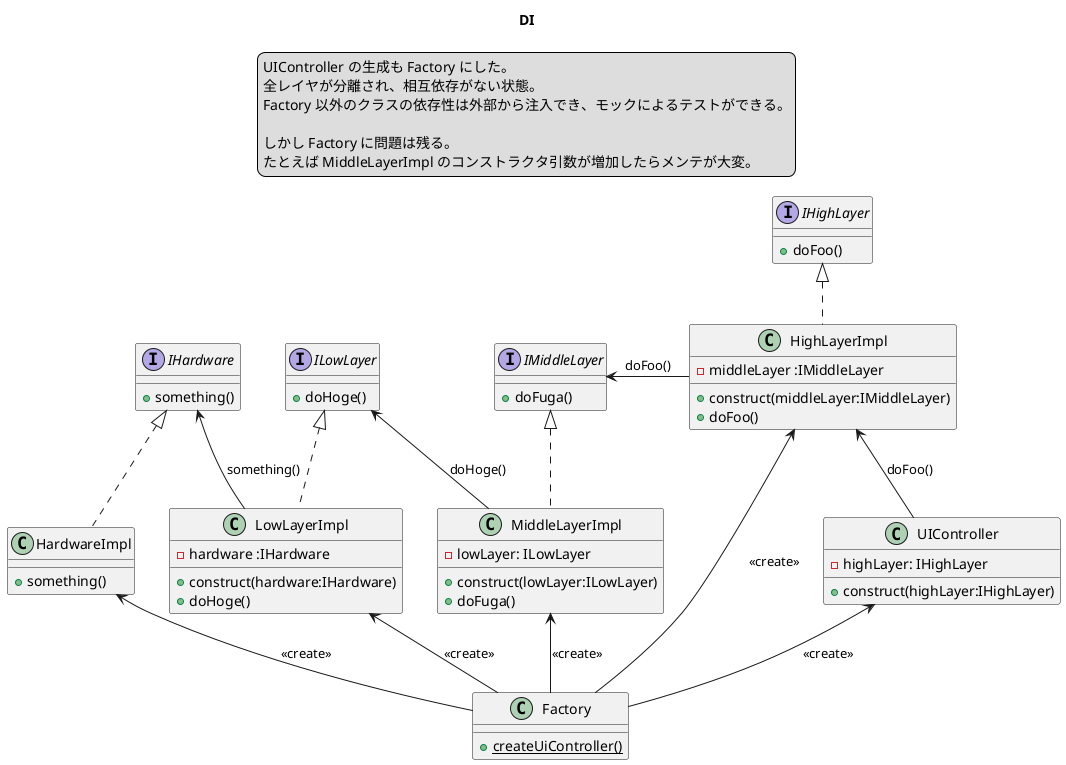 @startuml
title
  DI
endtitle

legend top
  UIController の生成も Factory にした。
  全レイヤが分離され、相互依存がない状態。
  Factory 以外のクラスの依存性は外部から注入でき、モックによるテストができる。

  しかし Factory に問題は残る。
  たとえば MiddleLayerImpl のコンストラクタ引数が増加したらメンテが大変。
endlegend

interface IHardware {
  + something()
}
class HardwareImpl {
  + something()
}
IHardware <|.. HardwareImpl

interface ILowLayer {
  + doHoge()
}
class LowLayerImpl {
  - hardware :IHardware
  + construct(hardware:IHardware)
  + doHoge()
}
ILowLayer <|.. LowLayerImpl
IHardware <- LowLayerImpl : something()

interface IMiddleLayer {
  + doFuga()
}
class MiddleLayerImpl {
  - lowLayer: ILowLayer
  + construct(lowLayer:ILowLayer)
  + doFuga()
}
IMiddleLayer <|.. MiddleLayerImpl
ILowLayer <- MiddleLayerImpl : doHoge()

interface IHighLayer {
  + doFoo()
}
class HighLayerImpl {
  - middleLayer :IMiddleLayer
  + construct(middleLayer:IMiddleLayer)
  + doFoo()
}
IHighLayer <|.. HighLayerImpl
IMiddleLayer <- HighLayerImpl : doFoo()

class UIController {
  - highLayer: IHighLayer
  + construct(highLayer:IHighLayer)
}

HighLayerImpl <-- UIController : doFoo()


class Factory {
  + {static} createUiController()
}
UIController <-- Factory : <<create>>
HighLayerImpl <-- Factory : <<create>>
MiddleLayerImpl <-- Factory : <<create>>
LowLayerImpl <-- Factory : <<create>>
HardwareImpl <-- Factory : <<create>>

@enduml